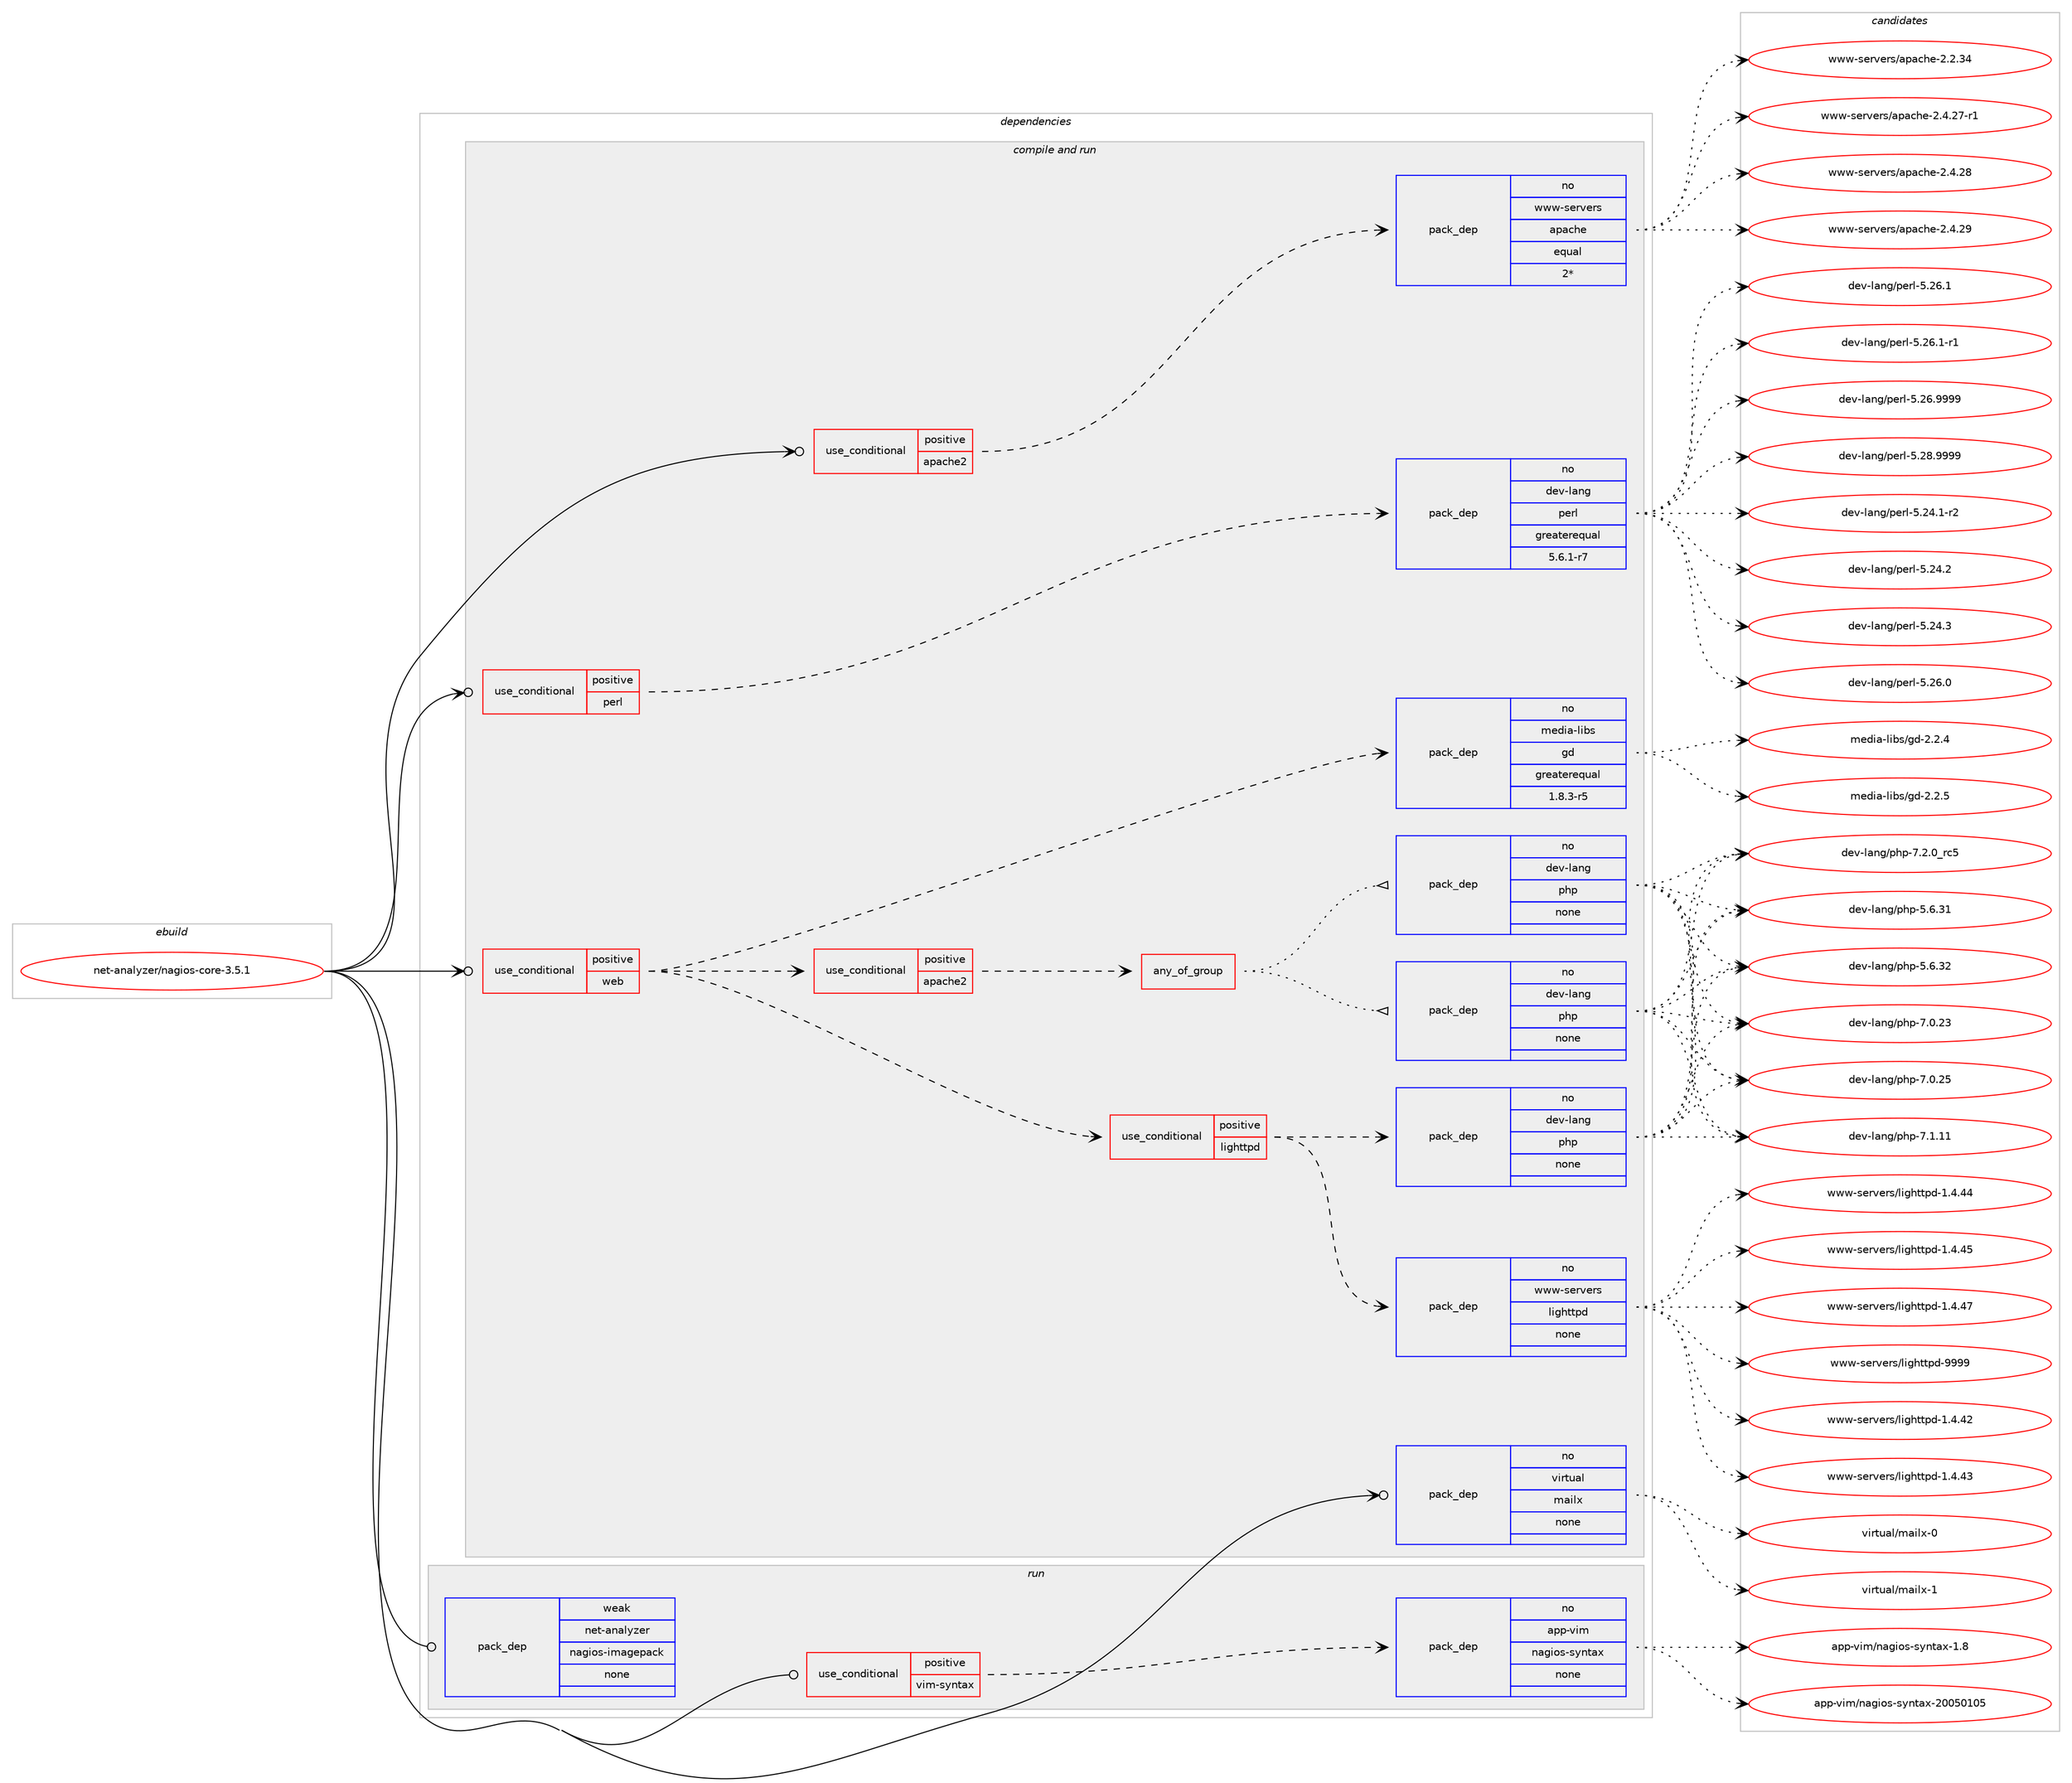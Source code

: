digraph prolog {

# *************
# Graph options
# *************

newrank=true;
concentrate=true;
compound=true;
graph [rankdir=LR,fontname=Helvetica,fontsize=10,ranksep=1.5];#, ranksep=2.5, nodesep=0.2];
edge  [arrowhead=vee];
node  [fontname=Helvetica,fontsize=10];

# **********
# The ebuild
# **********

subgraph cluster_leftcol {
color=gray;
rank=same;
label=<<i>ebuild</i>>;
id [label="net-analyzer/nagios-core-3.5.1", color=red, width=4, href="../net-analyzer/nagios-core-3.5.1.svg"];
}

# ****************
# The dependencies
# ****************

subgraph cluster_midcol {
color=gray;
label=<<i>dependencies</i>>;
subgraph cluster_compile {
fillcolor="#eeeeee";
style=filled;
label=<<i>compile</i>>;
}
subgraph cluster_compileandrun {
fillcolor="#eeeeee";
style=filled;
label=<<i>compile and run</i>>;
subgraph cond98914 {
dependency401165 [label=<<TABLE BORDER="0" CELLBORDER="1" CELLSPACING="0" CELLPADDING="4"><TR><TD ROWSPAN="3" CELLPADDING="10">use_conditional</TD></TR><TR><TD>positive</TD></TR><TR><TD>apache2</TD></TR></TABLE>>, shape=none, color=red];
subgraph pack295721 {
dependency401166 [label=<<TABLE BORDER="0" CELLBORDER="1" CELLSPACING="0" CELLPADDING="4" WIDTH="220"><TR><TD ROWSPAN="6" CELLPADDING="30">pack_dep</TD></TR><TR><TD WIDTH="110">no</TD></TR><TR><TD>www-servers</TD></TR><TR><TD>apache</TD></TR><TR><TD>equal</TD></TR><TR><TD>2*</TD></TR></TABLE>>, shape=none, color=blue];
}
dependency401165:e -> dependency401166:w [weight=20,style="dashed",arrowhead="vee"];
}
id:e -> dependency401165:w [weight=20,style="solid",arrowhead="odotvee"];
subgraph cond98915 {
dependency401167 [label=<<TABLE BORDER="0" CELLBORDER="1" CELLSPACING="0" CELLPADDING="4"><TR><TD ROWSPAN="3" CELLPADDING="10">use_conditional</TD></TR><TR><TD>positive</TD></TR><TR><TD>perl</TD></TR></TABLE>>, shape=none, color=red];
subgraph pack295722 {
dependency401168 [label=<<TABLE BORDER="0" CELLBORDER="1" CELLSPACING="0" CELLPADDING="4" WIDTH="220"><TR><TD ROWSPAN="6" CELLPADDING="30">pack_dep</TD></TR><TR><TD WIDTH="110">no</TD></TR><TR><TD>dev-lang</TD></TR><TR><TD>perl</TD></TR><TR><TD>greaterequal</TD></TR><TR><TD>5.6.1-r7</TD></TR></TABLE>>, shape=none, color=blue];
}
dependency401167:e -> dependency401168:w [weight=20,style="dashed",arrowhead="vee"];
}
id:e -> dependency401167:w [weight=20,style="solid",arrowhead="odotvee"];
subgraph cond98916 {
dependency401169 [label=<<TABLE BORDER="0" CELLBORDER="1" CELLSPACING="0" CELLPADDING="4"><TR><TD ROWSPAN="3" CELLPADDING="10">use_conditional</TD></TR><TR><TD>positive</TD></TR><TR><TD>web</TD></TR></TABLE>>, shape=none, color=red];
subgraph pack295723 {
dependency401170 [label=<<TABLE BORDER="0" CELLBORDER="1" CELLSPACING="0" CELLPADDING="4" WIDTH="220"><TR><TD ROWSPAN="6" CELLPADDING="30">pack_dep</TD></TR><TR><TD WIDTH="110">no</TD></TR><TR><TD>media-libs</TD></TR><TR><TD>gd</TD></TR><TR><TD>greaterequal</TD></TR><TR><TD>1.8.3-r5</TD></TR></TABLE>>, shape=none, color=blue];
}
dependency401169:e -> dependency401170:w [weight=20,style="dashed",arrowhead="vee"];
subgraph cond98917 {
dependency401171 [label=<<TABLE BORDER="0" CELLBORDER="1" CELLSPACING="0" CELLPADDING="4"><TR><TD ROWSPAN="3" CELLPADDING="10">use_conditional</TD></TR><TR><TD>positive</TD></TR><TR><TD>lighttpd</TD></TR></TABLE>>, shape=none, color=red];
subgraph pack295724 {
dependency401172 [label=<<TABLE BORDER="0" CELLBORDER="1" CELLSPACING="0" CELLPADDING="4" WIDTH="220"><TR><TD ROWSPAN="6" CELLPADDING="30">pack_dep</TD></TR><TR><TD WIDTH="110">no</TD></TR><TR><TD>www-servers</TD></TR><TR><TD>lighttpd</TD></TR><TR><TD>none</TD></TR><TR><TD></TD></TR></TABLE>>, shape=none, color=blue];
}
dependency401171:e -> dependency401172:w [weight=20,style="dashed",arrowhead="vee"];
subgraph pack295725 {
dependency401173 [label=<<TABLE BORDER="0" CELLBORDER="1" CELLSPACING="0" CELLPADDING="4" WIDTH="220"><TR><TD ROWSPAN="6" CELLPADDING="30">pack_dep</TD></TR><TR><TD WIDTH="110">no</TD></TR><TR><TD>dev-lang</TD></TR><TR><TD>php</TD></TR><TR><TD>none</TD></TR><TR><TD></TD></TR></TABLE>>, shape=none, color=blue];
}
dependency401171:e -> dependency401173:w [weight=20,style="dashed",arrowhead="vee"];
}
dependency401169:e -> dependency401171:w [weight=20,style="dashed",arrowhead="vee"];
subgraph cond98918 {
dependency401174 [label=<<TABLE BORDER="0" CELLBORDER="1" CELLSPACING="0" CELLPADDING="4"><TR><TD ROWSPAN="3" CELLPADDING="10">use_conditional</TD></TR><TR><TD>positive</TD></TR><TR><TD>apache2</TD></TR></TABLE>>, shape=none, color=red];
subgraph any6345 {
dependency401175 [label=<<TABLE BORDER="0" CELLBORDER="1" CELLSPACING="0" CELLPADDING="4"><TR><TD CELLPADDING="10">any_of_group</TD></TR></TABLE>>, shape=none, color=red];subgraph pack295726 {
dependency401176 [label=<<TABLE BORDER="0" CELLBORDER="1" CELLSPACING="0" CELLPADDING="4" WIDTH="220"><TR><TD ROWSPAN="6" CELLPADDING="30">pack_dep</TD></TR><TR><TD WIDTH="110">no</TD></TR><TR><TD>dev-lang</TD></TR><TR><TD>php</TD></TR><TR><TD>none</TD></TR><TR><TD></TD></TR></TABLE>>, shape=none, color=blue];
}
dependency401175:e -> dependency401176:w [weight=20,style="dotted",arrowhead="oinv"];
subgraph pack295727 {
dependency401177 [label=<<TABLE BORDER="0" CELLBORDER="1" CELLSPACING="0" CELLPADDING="4" WIDTH="220"><TR><TD ROWSPAN="6" CELLPADDING="30">pack_dep</TD></TR><TR><TD WIDTH="110">no</TD></TR><TR><TD>dev-lang</TD></TR><TR><TD>php</TD></TR><TR><TD>none</TD></TR><TR><TD></TD></TR></TABLE>>, shape=none, color=blue];
}
dependency401175:e -> dependency401177:w [weight=20,style="dotted",arrowhead="oinv"];
}
dependency401174:e -> dependency401175:w [weight=20,style="dashed",arrowhead="vee"];
}
dependency401169:e -> dependency401174:w [weight=20,style="dashed",arrowhead="vee"];
}
id:e -> dependency401169:w [weight=20,style="solid",arrowhead="odotvee"];
subgraph pack295728 {
dependency401178 [label=<<TABLE BORDER="0" CELLBORDER="1" CELLSPACING="0" CELLPADDING="4" WIDTH="220"><TR><TD ROWSPAN="6" CELLPADDING="30">pack_dep</TD></TR><TR><TD WIDTH="110">no</TD></TR><TR><TD>virtual</TD></TR><TR><TD>mailx</TD></TR><TR><TD>none</TD></TR><TR><TD></TD></TR></TABLE>>, shape=none, color=blue];
}
id:e -> dependency401178:w [weight=20,style="solid",arrowhead="odotvee"];
}
subgraph cluster_run {
fillcolor="#eeeeee";
style=filled;
label=<<i>run</i>>;
subgraph cond98919 {
dependency401179 [label=<<TABLE BORDER="0" CELLBORDER="1" CELLSPACING="0" CELLPADDING="4"><TR><TD ROWSPAN="3" CELLPADDING="10">use_conditional</TD></TR><TR><TD>positive</TD></TR><TR><TD>vim-syntax</TD></TR></TABLE>>, shape=none, color=red];
subgraph pack295729 {
dependency401180 [label=<<TABLE BORDER="0" CELLBORDER="1" CELLSPACING="0" CELLPADDING="4" WIDTH="220"><TR><TD ROWSPAN="6" CELLPADDING="30">pack_dep</TD></TR><TR><TD WIDTH="110">no</TD></TR><TR><TD>app-vim</TD></TR><TR><TD>nagios-syntax</TD></TR><TR><TD>none</TD></TR><TR><TD></TD></TR></TABLE>>, shape=none, color=blue];
}
dependency401179:e -> dependency401180:w [weight=20,style="dashed",arrowhead="vee"];
}
id:e -> dependency401179:w [weight=20,style="solid",arrowhead="odot"];
subgraph pack295730 {
dependency401181 [label=<<TABLE BORDER="0" CELLBORDER="1" CELLSPACING="0" CELLPADDING="4" WIDTH="220"><TR><TD ROWSPAN="6" CELLPADDING="30">pack_dep</TD></TR><TR><TD WIDTH="110">weak</TD></TR><TR><TD>net-analyzer</TD></TR><TR><TD>nagios-imagepack</TD></TR><TR><TD>none</TD></TR><TR><TD></TD></TR></TABLE>>, shape=none, color=blue];
}
id:e -> dependency401181:w [weight=20,style="solid",arrowhead="odot"];
}
}

# **************
# The candidates
# **************

subgraph cluster_choices {
rank=same;
color=gray;
label=<<i>candidates</i>>;

subgraph choice295721 {
color=black;
nodesep=1;
choice119119119451151011141181011141154797112979910410145504650465152 [label="www-servers/apache-2.2.34", color=red, width=4,href="../www-servers/apache-2.2.34.svg"];
choice1191191194511510111411810111411547971129799104101455046524650554511449 [label="www-servers/apache-2.4.27-r1", color=red, width=4,href="../www-servers/apache-2.4.27-r1.svg"];
choice119119119451151011141181011141154797112979910410145504652465056 [label="www-servers/apache-2.4.28", color=red, width=4,href="../www-servers/apache-2.4.28.svg"];
choice119119119451151011141181011141154797112979910410145504652465057 [label="www-servers/apache-2.4.29", color=red, width=4,href="../www-servers/apache-2.4.29.svg"];
dependency401166:e -> choice119119119451151011141181011141154797112979910410145504650465152:w [style=dotted,weight="100"];
dependency401166:e -> choice1191191194511510111411810111411547971129799104101455046524650554511449:w [style=dotted,weight="100"];
dependency401166:e -> choice119119119451151011141181011141154797112979910410145504652465056:w [style=dotted,weight="100"];
dependency401166:e -> choice119119119451151011141181011141154797112979910410145504652465057:w [style=dotted,weight="100"];
}
subgraph choice295722 {
color=black;
nodesep=1;
choice100101118451089711010347112101114108455346505246494511450 [label="dev-lang/perl-5.24.1-r2", color=red, width=4,href="../dev-lang/perl-5.24.1-r2.svg"];
choice10010111845108971101034711210111410845534650524650 [label="dev-lang/perl-5.24.2", color=red, width=4,href="../dev-lang/perl-5.24.2.svg"];
choice10010111845108971101034711210111410845534650524651 [label="dev-lang/perl-5.24.3", color=red, width=4,href="../dev-lang/perl-5.24.3.svg"];
choice10010111845108971101034711210111410845534650544648 [label="dev-lang/perl-5.26.0", color=red, width=4,href="../dev-lang/perl-5.26.0.svg"];
choice10010111845108971101034711210111410845534650544649 [label="dev-lang/perl-5.26.1", color=red, width=4,href="../dev-lang/perl-5.26.1.svg"];
choice100101118451089711010347112101114108455346505446494511449 [label="dev-lang/perl-5.26.1-r1", color=red, width=4,href="../dev-lang/perl-5.26.1-r1.svg"];
choice10010111845108971101034711210111410845534650544657575757 [label="dev-lang/perl-5.26.9999", color=red, width=4,href="../dev-lang/perl-5.26.9999.svg"];
choice10010111845108971101034711210111410845534650564657575757 [label="dev-lang/perl-5.28.9999", color=red, width=4,href="../dev-lang/perl-5.28.9999.svg"];
dependency401168:e -> choice100101118451089711010347112101114108455346505246494511450:w [style=dotted,weight="100"];
dependency401168:e -> choice10010111845108971101034711210111410845534650524650:w [style=dotted,weight="100"];
dependency401168:e -> choice10010111845108971101034711210111410845534650524651:w [style=dotted,weight="100"];
dependency401168:e -> choice10010111845108971101034711210111410845534650544648:w [style=dotted,weight="100"];
dependency401168:e -> choice10010111845108971101034711210111410845534650544649:w [style=dotted,weight="100"];
dependency401168:e -> choice100101118451089711010347112101114108455346505446494511449:w [style=dotted,weight="100"];
dependency401168:e -> choice10010111845108971101034711210111410845534650544657575757:w [style=dotted,weight="100"];
dependency401168:e -> choice10010111845108971101034711210111410845534650564657575757:w [style=dotted,weight="100"];
}
subgraph choice295723 {
color=black;
nodesep=1;
choice10910110010597451081059811547103100455046504652 [label="media-libs/gd-2.2.4", color=red, width=4,href="../media-libs/gd-2.2.4.svg"];
choice10910110010597451081059811547103100455046504653 [label="media-libs/gd-2.2.5", color=red, width=4,href="../media-libs/gd-2.2.5.svg"];
dependency401170:e -> choice10910110010597451081059811547103100455046504652:w [style=dotted,weight="100"];
dependency401170:e -> choice10910110010597451081059811547103100455046504653:w [style=dotted,weight="100"];
}
subgraph choice295724 {
color=black;
nodesep=1;
choice119119119451151011141181011141154710810510310411611611210045494652465250 [label="www-servers/lighttpd-1.4.42", color=red, width=4,href="../www-servers/lighttpd-1.4.42.svg"];
choice119119119451151011141181011141154710810510310411611611210045494652465251 [label="www-servers/lighttpd-1.4.43", color=red, width=4,href="../www-servers/lighttpd-1.4.43.svg"];
choice119119119451151011141181011141154710810510310411611611210045494652465252 [label="www-servers/lighttpd-1.4.44", color=red, width=4,href="../www-servers/lighttpd-1.4.44.svg"];
choice119119119451151011141181011141154710810510310411611611210045494652465253 [label="www-servers/lighttpd-1.4.45", color=red, width=4,href="../www-servers/lighttpd-1.4.45.svg"];
choice119119119451151011141181011141154710810510310411611611210045494652465255 [label="www-servers/lighttpd-1.4.47", color=red, width=4,href="../www-servers/lighttpd-1.4.47.svg"];
choice11911911945115101114118101114115471081051031041161161121004557575757 [label="www-servers/lighttpd-9999", color=red, width=4,href="../www-servers/lighttpd-9999.svg"];
dependency401172:e -> choice119119119451151011141181011141154710810510310411611611210045494652465250:w [style=dotted,weight="100"];
dependency401172:e -> choice119119119451151011141181011141154710810510310411611611210045494652465251:w [style=dotted,weight="100"];
dependency401172:e -> choice119119119451151011141181011141154710810510310411611611210045494652465252:w [style=dotted,weight="100"];
dependency401172:e -> choice119119119451151011141181011141154710810510310411611611210045494652465253:w [style=dotted,weight="100"];
dependency401172:e -> choice119119119451151011141181011141154710810510310411611611210045494652465255:w [style=dotted,weight="100"];
dependency401172:e -> choice11911911945115101114118101114115471081051031041161161121004557575757:w [style=dotted,weight="100"];
}
subgraph choice295725 {
color=black;
nodesep=1;
choice10010111845108971101034711210411245534654465149 [label="dev-lang/php-5.6.31", color=red, width=4,href="../dev-lang/php-5.6.31.svg"];
choice10010111845108971101034711210411245534654465150 [label="dev-lang/php-5.6.32", color=red, width=4,href="../dev-lang/php-5.6.32.svg"];
choice10010111845108971101034711210411245554648465051 [label="dev-lang/php-7.0.23", color=red, width=4,href="../dev-lang/php-7.0.23.svg"];
choice10010111845108971101034711210411245554648465053 [label="dev-lang/php-7.0.25", color=red, width=4,href="../dev-lang/php-7.0.25.svg"];
choice10010111845108971101034711210411245554649464949 [label="dev-lang/php-7.1.11", color=red, width=4,href="../dev-lang/php-7.1.11.svg"];
choice100101118451089711010347112104112455546504648951149953 [label="dev-lang/php-7.2.0_rc5", color=red, width=4,href="../dev-lang/php-7.2.0_rc5.svg"];
dependency401173:e -> choice10010111845108971101034711210411245534654465149:w [style=dotted,weight="100"];
dependency401173:e -> choice10010111845108971101034711210411245534654465150:w [style=dotted,weight="100"];
dependency401173:e -> choice10010111845108971101034711210411245554648465051:w [style=dotted,weight="100"];
dependency401173:e -> choice10010111845108971101034711210411245554648465053:w [style=dotted,weight="100"];
dependency401173:e -> choice10010111845108971101034711210411245554649464949:w [style=dotted,weight="100"];
dependency401173:e -> choice100101118451089711010347112104112455546504648951149953:w [style=dotted,weight="100"];
}
subgraph choice295726 {
color=black;
nodesep=1;
choice10010111845108971101034711210411245534654465149 [label="dev-lang/php-5.6.31", color=red, width=4,href="../dev-lang/php-5.6.31.svg"];
choice10010111845108971101034711210411245534654465150 [label="dev-lang/php-5.6.32", color=red, width=4,href="../dev-lang/php-5.6.32.svg"];
choice10010111845108971101034711210411245554648465051 [label="dev-lang/php-7.0.23", color=red, width=4,href="../dev-lang/php-7.0.23.svg"];
choice10010111845108971101034711210411245554648465053 [label="dev-lang/php-7.0.25", color=red, width=4,href="../dev-lang/php-7.0.25.svg"];
choice10010111845108971101034711210411245554649464949 [label="dev-lang/php-7.1.11", color=red, width=4,href="../dev-lang/php-7.1.11.svg"];
choice100101118451089711010347112104112455546504648951149953 [label="dev-lang/php-7.2.0_rc5", color=red, width=4,href="../dev-lang/php-7.2.0_rc5.svg"];
dependency401176:e -> choice10010111845108971101034711210411245534654465149:w [style=dotted,weight="100"];
dependency401176:e -> choice10010111845108971101034711210411245534654465150:w [style=dotted,weight="100"];
dependency401176:e -> choice10010111845108971101034711210411245554648465051:w [style=dotted,weight="100"];
dependency401176:e -> choice10010111845108971101034711210411245554648465053:w [style=dotted,weight="100"];
dependency401176:e -> choice10010111845108971101034711210411245554649464949:w [style=dotted,weight="100"];
dependency401176:e -> choice100101118451089711010347112104112455546504648951149953:w [style=dotted,weight="100"];
}
subgraph choice295727 {
color=black;
nodesep=1;
choice10010111845108971101034711210411245534654465149 [label="dev-lang/php-5.6.31", color=red, width=4,href="../dev-lang/php-5.6.31.svg"];
choice10010111845108971101034711210411245534654465150 [label="dev-lang/php-5.6.32", color=red, width=4,href="../dev-lang/php-5.6.32.svg"];
choice10010111845108971101034711210411245554648465051 [label="dev-lang/php-7.0.23", color=red, width=4,href="../dev-lang/php-7.0.23.svg"];
choice10010111845108971101034711210411245554648465053 [label="dev-lang/php-7.0.25", color=red, width=4,href="../dev-lang/php-7.0.25.svg"];
choice10010111845108971101034711210411245554649464949 [label="dev-lang/php-7.1.11", color=red, width=4,href="../dev-lang/php-7.1.11.svg"];
choice100101118451089711010347112104112455546504648951149953 [label="dev-lang/php-7.2.0_rc5", color=red, width=4,href="../dev-lang/php-7.2.0_rc5.svg"];
dependency401177:e -> choice10010111845108971101034711210411245534654465149:w [style=dotted,weight="100"];
dependency401177:e -> choice10010111845108971101034711210411245534654465150:w [style=dotted,weight="100"];
dependency401177:e -> choice10010111845108971101034711210411245554648465051:w [style=dotted,weight="100"];
dependency401177:e -> choice10010111845108971101034711210411245554648465053:w [style=dotted,weight="100"];
dependency401177:e -> choice10010111845108971101034711210411245554649464949:w [style=dotted,weight="100"];
dependency401177:e -> choice100101118451089711010347112104112455546504648951149953:w [style=dotted,weight="100"];
}
subgraph choice295728 {
color=black;
nodesep=1;
choice1181051141161179710847109971051081204548 [label="virtual/mailx-0", color=red, width=4,href="../virtual/mailx-0.svg"];
choice1181051141161179710847109971051081204549 [label="virtual/mailx-1", color=red, width=4,href="../virtual/mailx-1.svg"];
dependency401178:e -> choice1181051141161179710847109971051081204548:w [style=dotted,weight="100"];
dependency401178:e -> choice1181051141161179710847109971051081204549:w [style=dotted,weight="100"];
}
subgraph choice295729 {
color=black;
nodesep=1;
choice97112112451181051094711097103105111115451151211101169712045494656 [label="app-vim/nagios-syntax-1.8", color=red, width=4,href="../app-vim/nagios-syntax-1.8.svg"];
choice971121124511810510947110971031051111154511512111011697120455048485348494853 [label="app-vim/nagios-syntax-20050105", color=red, width=4,href="../app-vim/nagios-syntax-20050105.svg"];
dependency401180:e -> choice97112112451181051094711097103105111115451151211101169712045494656:w [style=dotted,weight="100"];
dependency401180:e -> choice971121124511810510947110971031051111154511512111011697120455048485348494853:w [style=dotted,weight="100"];
}
subgraph choice295730 {
color=black;
nodesep=1;
}
}

}
